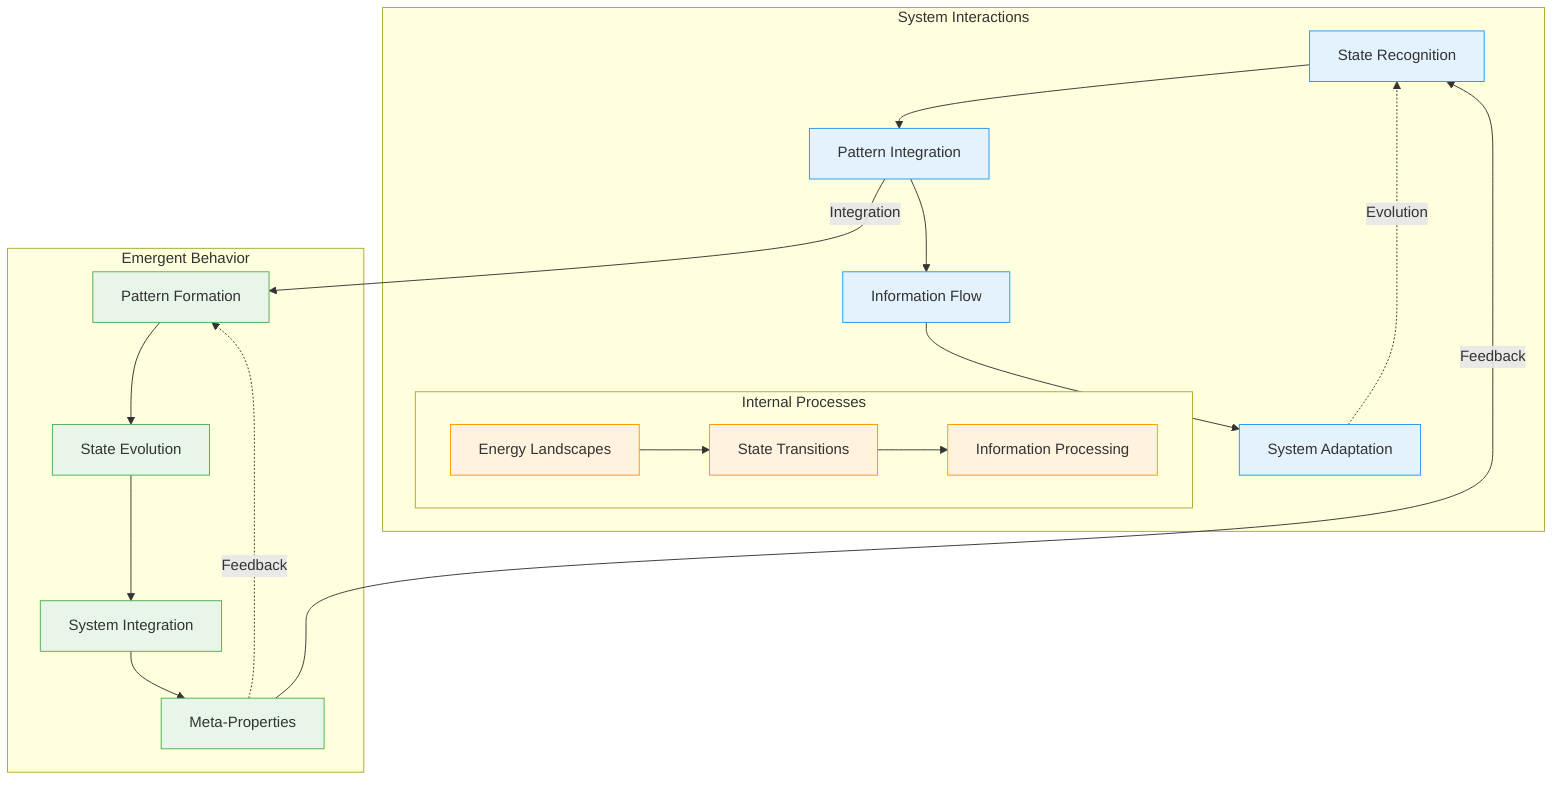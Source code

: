 flowchart TB
    subgraph InteractionDynamics["System Interactions"]
        direction TB
        ID1[State Recognition] --> ID2[Pattern Integration]
        ID2 --> ID3[Information Flow]
        ID3 --> ID4[System Adaptation]
        ID4 -.->|Evolution| ID1
        
        subgraph InternalProcesses["Internal Processes"]
            IP1[Energy Landscapes]
            IP2[State Transitions]
            IP3[Information Processing]
            IP1 --> IP2 --> IP3
        end
    end

    subgraph EmergentBehavior["Emergent Behavior"]
        direction LR
        EB1[Pattern Formation]
        EB2[State Evolution]
        EB3[System Integration]
        EB4[Meta-Properties]
        
        EB1 --> EB2
        EB2 --> EB3
        EB3 --> EB4
        EB4 -.->|Feedback| EB1
    end

    ID2 -->|Integration| EB1
    EB4 -->|Feedback| ID1

    %% Styling
    classDef dynamics fill:#e3f2fd,stroke:#2196F3
    classDef internal fill:#fff3e0,stroke:#FF9800
    classDef emergent fill:#e8f5e9,stroke:#4CAF50

    class ID1,ID2,ID3,ID4 dynamics
    class IP1,IP2,IP3 internal
    class EB1,EB2,EB3,EB4 emergent